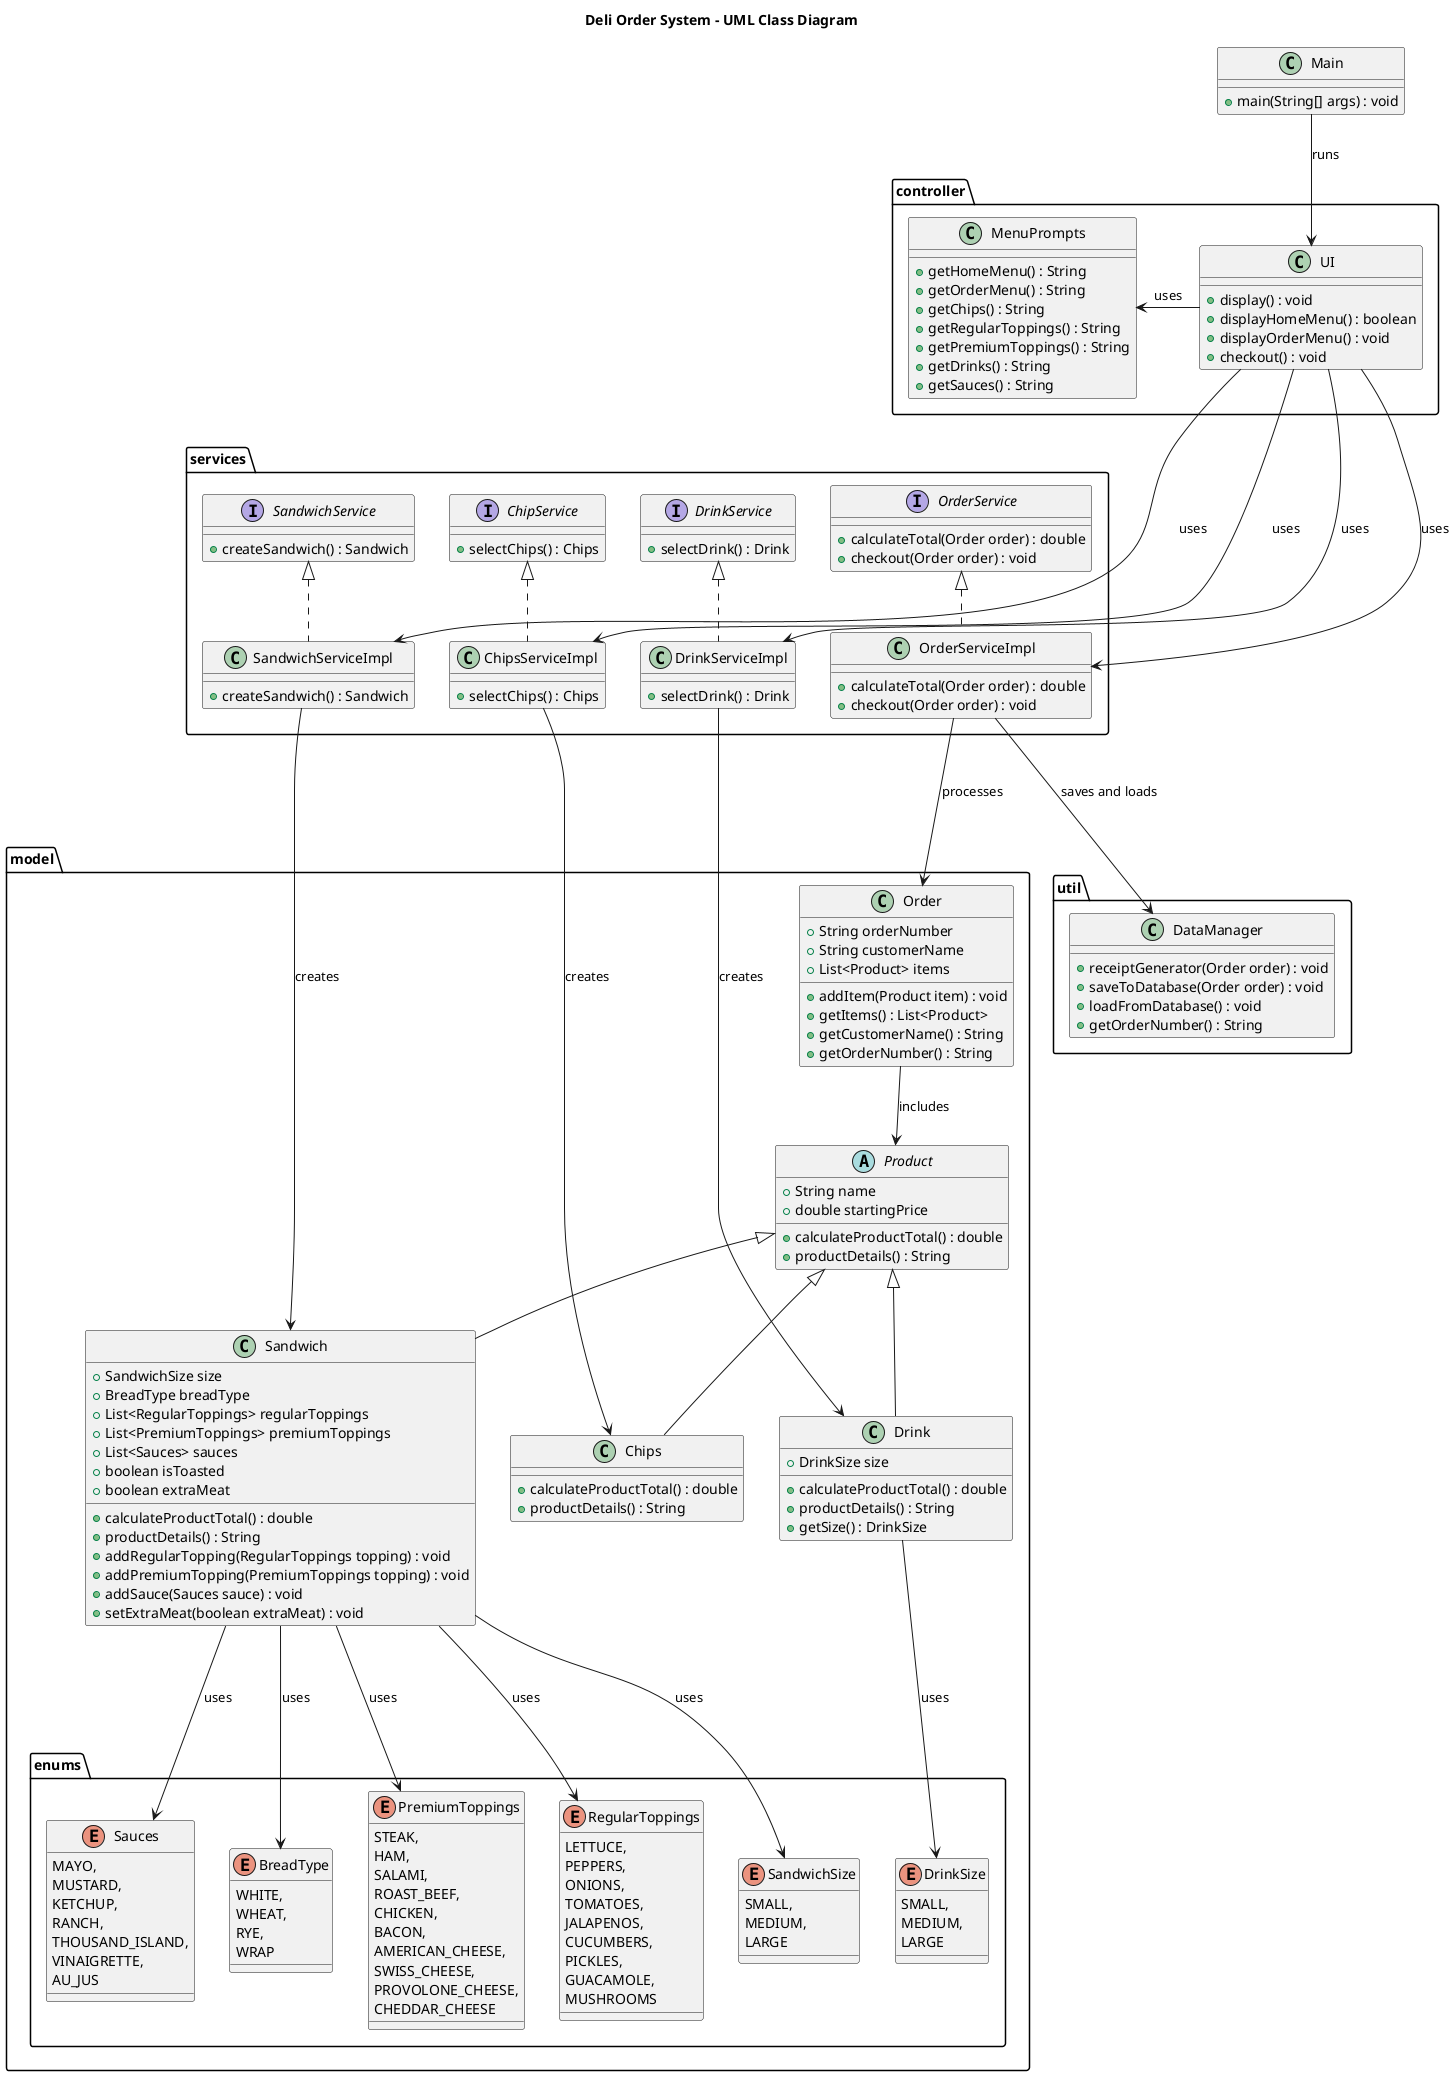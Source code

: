 @startuml
title Deli Order System - UML Class Diagram
package "model"{
abstract class Product {
    +String name
    +double startingPrice
    +calculateProductTotal() : double
    +productDetails() : String
}

class Chips extends Product {
    +calculateProductTotal() : double
    +productDetails() : String
}

class Drink extends Product {
    +DrinkSize size
    +calculateProductTotal() : double
    +productDetails() : String
    +getSize() : DrinkSize
}

class Sandwich extends Product {
    +SandwichSize size
    +BreadType breadType
    +List<RegularToppings> regularToppings
    +List<PremiumToppings> premiumToppings
    +List<Sauces> sauces
    +boolean isToasted
    +boolean extraMeat
    +calculateProductTotal() : double
    +productDetails() : String
    +addRegularTopping(RegularToppings topping) : void
    +addPremiumTopping(PremiumToppings topping) : void
    +addSauce(Sauces sauce) : void
    +setExtraMeat(boolean extraMeat) : void
}

class Order {
    +String orderNumber
    +String customerName
    +List<Product> items
    +addItem(Product item) : void
    +getItems() : List<Product>
    +getCustomerName() : String
    +getOrderNumber() : String
}

package "enums"{
enum BreadType {
    WHITE,
    WHEAT,
    RYE,
    WRAP
}

enum DrinkSize {
    SMALL,
    MEDIUM,
    LARGE
}


enum PremiumToppings {
    STEAK,
    HAM,
    SALAMI,
    ROAST_BEEF,
    CHICKEN,
    BACON,
    AMERICAN_CHEESE,
    SWISS_CHEESE,
    PROVOLONE_CHEESE,
    CHEDDAR_CHEESE
}

enum RegularToppings {
    LETTUCE,
    PEPPERS,
    ONIONS,
    TOMATOES,
    JALAPENOS,
    CUCUMBERS,
    PICKLES,
    GUACAMOLE,
    MUSHROOMS
}

enum SandwichSize {
    SMALL,
    MEDIUM,
    LARGE
}

enum Sauces {
    MAYO,
    MUSTARD,
    KETCHUP,
    RANCH,
    THOUSAND_ISLAND,
    VINAIGRETTE,
    AU_JUS
}
}
}
package "util"{
class DataManager {
    +receiptGenerator(Order order) : void
    +saveToDatabase(Order order) : void
    +loadFromDatabase() : void
    +getOrderNumber() : String
}
}
package "controller"{
class UI {
    +display() : void
    +displayHomeMenu() : boolean
    +displayOrderMenu() : void
    +checkout() : void
}

class MenuPrompts {
    +getHomeMenu() : String
    +getOrderMenu() : String
    +getChips() : String
    +getRegularToppings() : String
    +getPremiumToppings() : String
    +getDrinks() : String
    +getSauces() : String
}
}
package "services"{
interface SandwichService {
    +createSandwich() : Sandwich
}

interface ChipService {
    +selectChips() : Chips
}

interface DrinkService {
    +selectDrink() : Drink
}

interface OrderService {
    +calculateTotal(Order order) : double
    +checkout(Order order) : void
}

class SandwichServiceImpl implements SandwichService {
    +createSandwich() : Sandwich
}

class ChipsServiceImpl implements ChipService {
    +selectChips() : Chips
}

class DrinkServiceImpl implements DrinkService {
    +selectDrink() : Drink
}

class OrderServiceImpl implements OrderService {
    +calculateTotal(Order order) : double
    +checkout(Order order) : void
}
}

class Main {
    +main(String[] args) : void
}


' Define main relationships

' Order includes Product items
Order --> Product : includes

' UI class uses various services and prompts
MenuPrompts <- UI : uses
UI ---> SandwichServiceImpl : uses
UI ---> ChipsServiceImpl : uses
UI ---> DrinkServiceImpl : uses
UI ---> OrderServiceImpl : uses

' Main class runs UI
Main --> UI : runs

' OrderServiceImpl processes Order and uses DataManager
OrderServiceImpl --> Order : processes
OrderServiceImpl ---> DataManager : saves and loads

' SandwichServiceImpl creates Sandwich and uses other enums for customization
SandwichServiceImpl ---> Sandwich : creates
Sandwich ---> BreadType : uses
Sandwich --> SandwichSize : uses
Sandwich --> RegularToppings : uses
Sandwich --> PremiumToppings : uses
Sandwich --> Sauces : uses

' DrinkServiceImpl creates Drink and uses DrinkSize
DrinkServiceImpl --> Drink : creates
Drink --> DrinkSize : uses

' ChipsServiceImpl creates Chips
ChipsServiceImpl -----> Chips : creates

@enduml